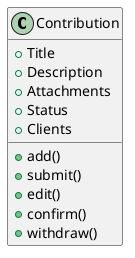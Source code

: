 @startuml

class Contribution {
    +Title
    +Description
    +Attachments
    +Status
    +Clients
    +add()
    +submit()
    +edit()
    +confirm()
    +withdraw()
}

@enduml
